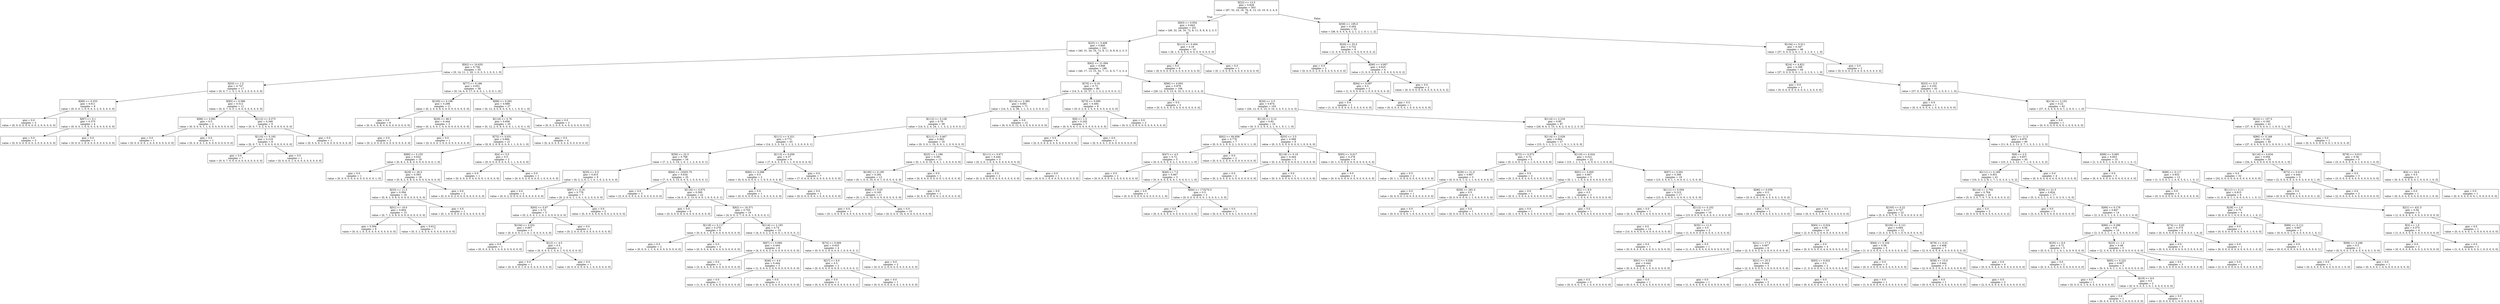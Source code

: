digraph Tree {
node [shape=box] ;
0 [label="X[22] <= 13.5\ngini = 0.828\nsamples = 303\nvalue = [87, 32, 24, 16, 76, 8, 13, 10, 10, 9, 2, 4, 6\n6]"] ;
1 [label="X[83] <= 0.054\ngini = 0.843\nsamples = 251\nvalue = [49, 32, 24, 16, 72, 8, 11, 9, 8, 8, 2, 3, 5\n4]"] ;
0 -> 1 [labeldistance=2.5, labelangle=45, headlabel="True"] ;
2 [label="X[25] <= 0.408\ngini = 0.845\nsamples = 241\nvalue = [40, 31, 24, 16, 72, 8, 11, 9, 8, 8, 2, 3, 5\n4]"] ;
1 -> 2 ;
3 [label="X[62] <= 10.635\ngini = 0.756\nsamples = 55\nvalue = [0, 14, 11, 1, 20, 1, 0, 3, 3, 1, 0, 0, 1, 0]"] ;
2 -> 3 ;
4 [label="X[53] <= 1.5\ngini = 0.747\nsamples = 17\nvalue = [0, 0, 7, 1, 3, 1, 0, 3, 2, 0, 0, 0, 0, 0]"] ;
3 -> 4 ;
5 [label="X[89] <= 0.333\ngini = 0.611\nsamples = 6\nvalue = [0, 0, 0, 1, 0, 0, 0, 3, 2, 0, 0, 0, 0, 0]"] ;
4 -> 5 ;
6 [label="gini = 0.0\nsamples = 2\nvalue = [0, 0, 0, 0, 0, 0, 0, 0, 2, 0, 0, 0, 0, 0]"] ;
5 -> 6 ;
7 [label="X[87] <= 0.1\ngini = 0.375\nsamples = 4\nvalue = [0, 0, 0, 1, 0, 0, 0, 3, 0, 0, 0, 0, 0, 0]"] ;
5 -> 7 ;
8 [label="gini = 0.0\nsamples = 3\nvalue = [0, 0, 0, 0, 0, 0, 0, 3, 0, 0, 0, 0, 0, 0]"] ;
7 -> 8 ;
9 [label="gini = 0.0\nsamples = 1\nvalue = [0, 0, 0, 1, 0, 0, 0, 0, 0, 0, 0, 0, 0, 0]"] ;
7 -> 9 ;
10 [label="X[85] <= 0.586\ngini = 0.512\nsamples = 11\nvalue = [0, 0, 7, 0, 3, 1, 0, 0, 0, 0, 0, 0, 0, 0]"] ;
4 -> 10 ;
11 [label="X[86] <= 0.091\ngini = 0.5\nsamples = 2\nvalue = [0, 0, 0, 0, 1, 1, 0, 0, 0, 0, 0, 0, 0, 0]"] ;
10 -> 11 ;
12 [label="gini = 0.0\nsamples = 1\nvalue = [0, 0, 0, 0, 0, 1, 0, 0, 0, 0, 0, 0, 0, 0]"] ;
11 -> 12 ;
13 [label="gini = 0.0\nsamples = 1\nvalue = [0, 0, 0, 0, 1, 0, 0, 0, 0, 0, 0, 0, 0, 0]"] ;
11 -> 13 ;
14 [label="X[112] <= 0.275\ngini = 0.346\nsamples = 9\nvalue = [0, 0, 7, 0, 2, 0, 0, 0, 0, 0, 0, 0, 0, 0]"] ;
10 -> 14 ;
15 [label="X[110] <= 0.165\ngini = 0.219\nsamples = 8\nvalue = [0, 0, 7, 0, 1, 0, 0, 0, 0, 0, 0, 0, 0, 0]"] ;
14 -> 15 ;
16 [label="gini = 0.0\nsamples = 7\nvalue = [0, 0, 7, 0, 0, 0, 0, 0, 0, 0, 0, 0, 0, 0]"] ;
15 -> 16 ;
17 [label="gini = 0.0\nsamples = 1\nvalue = [0, 0, 0, 0, 1, 0, 0, 0, 0, 0, 0, 0, 0, 0]"] ;
15 -> 17 ;
18 [label="gini = 0.0\nsamples = 1\nvalue = [0, 0, 0, 0, 1, 0, 0, 0, 0, 0, 0, 0, 0, 0]"] ;
14 -> 18 ;
19 [label="X[77] <= 0.186\ngini = 0.651\nsamples = 38\nvalue = [0, 14, 4, 0, 17, 0, 0, 0, 1, 1, 0, 0, 1, 0]"] ;
3 -> 19 ;
20 [label="X[105] <= 0.196\ngini = 0.298\nsamples = 11\nvalue = [0, 2, 0, 0, 9, 0, 0, 0, 0, 0, 0, 0, 0, 0]"] ;
19 -> 20 ;
21 [label="gini = 0.0\nsamples = 8\nvalue = [0, 0, 0, 0, 8, 0, 0, 0, 0, 0, 0, 0, 0, 0]"] ;
20 -> 21 ;
22 [label="X[29] <= 66.5\ngini = 0.444\nsamples = 3\nvalue = [0, 2, 0, 0, 1, 0, 0, 0, 0, 0, 0, 0, 0, 0]"] ;
20 -> 22 ;
23 [label="gini = 0.0\nsamples = 2\nvalue = [0, 2, 0, 0, 0, 0, 0, 0, 0, 0, 0, 0, 0, 0]"] ;
22 -> 23 ;
24 [label="gini = 0.0\nsamples = 1\nvalue = [0, 0, 0, 0, 1, 0, 0, 0, 0, 0, 0, 0, 0, 0]"] ;
22 -> 24 ;
25 [label="X[89] <= 0.292\ngini = 0.689\nsamples = 27\nvalue = [0, 12, 4, 0, 8, 0, 0, 0, 1, 1, 0, 0, 1, 0]"] ;
19 -> 25 ;
26 [label="X[116] <= 0.76\ngini = 0.656\nsamples = 25\nvalue = [0, 12, 2, 0, 8, 0, 0, 0, 1, 1, 0, 0, 1, 0]"] ;
25 -> 26 ;
27 [label="X[75] <= 0.031\ngini = 0.694\nsamples = 21\nvalue = [0, 8, 2, 0, 8, 0, 0, 0, 1, 1, 0, 0, 1, 0]"] ;
26 -> 27 ;
28 [label="X[86] <= 0.155\ngini = 0.632\nsamples = 19\nvalue = [0, 8, 2, 0, 8, 0, 0, 0, 0, 0, 0, 0, 1, 0]"] ;
27 -> 28 ;
29 [label="gini = 0.0\nsamples = 1\nvalue = [0, 0, 0, 0, 0, 0, 0, 0, 0, 0, 0, 0, 1, 0]"] ;
28 -> 29 ;
30 [label="X[29] <= 26.5\ngini = 0.593\nsamples = 18\nvalue = [0, 8, 2, 0, 8, 0, 0, 0, 0, 0, 0, 0, 0, 0]"] ;
28 -> 30 ;
31 [label="X[33] <= 11.5\ngini = 0.594\nsamples = 16\nvalue = [0, 8, 2, 0, 6, 0, 0, 0, 0, 0, 0, 0, 0, 0]"] ;
30 -> 31 ;
32 [label="X[51] <= 16.0\ngini = 0.604\nsamples = 15\nvalue = [0, 7, 2, 0, 6, 0, 0, 0, 0, 0, 0, 0, 0, 0]"] ;
31 -> 32 ;
33 [label="gini = 0.594\nsamples = 8\nvalue = [0, 4, 1, 0, 3, 0, 0, 0, 0, 0, 0, 0, 0, 0]"] ;
32 -> 33 ;
34 [label="gini = 0.612\nsamples = 7\nvalue = [0, 3, 1, 0, 3, 0, 0, 0, 0, 0, 0, 0, 0, 0]"] ;
32 -> 34 ;
35 [label="gini = 0.0\nsamples = 1\nvalue = [0, 1, 0, 0, 0, 0, 0, 0, 0, 0, 0, 0, 0, 0]"] ;
31 -> 35 ;
36 [label="gini = 0.0\nsamples = 2\nvalue = [0, 0, 0, 0, 2, 0, 0, 0, 0, 0, 0, 0, 0, 0]"] ;
30 -> 36 ;
37 [label="X[4] <= 5.5\ngini = 0.5\nsamples = 2\nvalue = [0, 0, 0, 0, 0, 0, 0, 0, 1, 1, 0, 0, 0, 0]"] ;
27 -> 37 ;
38 [label="gini = 0.0\nsamples = 1\nvalue = [0, 0, 0, 0, 0, 0, 0, 0, 0, 1, 0, 0, 0, 0]"] ;
37 -> 38 ;
39 [label="gini = 0.0\nsamples = 1\nvalue = [0, 0, 0, 0, 0, 0, 0, 0, 1, 0, 0, 0, 0, 0]"] ;
37 -> 39 ;
40 [label="gini = 0.0\nsamples = 4\nvalue = [0, 4, 0, 0, 0, 0, 0, 0, 0, 0, 0, 0, 0, 0]"] ;
26 -> 40 ;
41 [label="gini = 0.0\nsamples = 2\nvalue = [0, 0, 2, 0, 0, 0, 0, 0, 0, 0, 0, 0, 0, 0]"] ;
25 -> 41 ;
42 [label="X[62] <= 21.094\ngini = 0.846\nsamples = 186\nvalue = [40, 17, 13, 15, 52, 7, 11, 6, 5, 7, 2, 3, 4\n4]"] ;
2 -> 42 ;
43 [label="X[70] <= 0.16\ngini = 0.73\nsamples = 80\nvalue = [14, 5, 4, 10, 37, 1, 1, 3, 2, 2, 0, 0, 0, 1]"] ;
42 -> 43 ;
44 [label="X[114] <= 2.365\ngini = 0.691\nsamples = 71\nvalue = [14, 5, 2, 4, 36, 1, 1, 3, 2, 2, 0, 0, 0, 1]"] ;
43 -> 44 ;
45 [label="X[112] <= 0.128\ngini = 0.76\nsamples = 59\nvalue = [14, 5, 2, 4, 24, 1, 1, 3, 2, 2, 0, 0, 0, 1]"] ;
44 -> 45 ;
46 [label="X[111] <= 0.321\ngini = 0.772\nsamples = 43\nvalue = [14, 2, 2, 3, 14, 1, 1, 2, 1, 2, 0, 0, 0, 1]"] ;
45 -> 46 ;
47 [label="X[59] <= 22.5\ngini = 0.766\nsamples = 34\nvalue = [7, 2, 2, 3, 14, 1, 0, 1, 1, 2, 0, 0, 0, 1]"] ;
46 -> 47 ;
48 [label="X[35] <= 0.5\ngini = 0.815\nsamples = 9\nvalue = [0, 2, 2, 0, 1, 1, 0, 1, 0, 2, 0, 0, 0, 0]"] ;
47 -> 48 ;
49 [label="gini = 0.0\nsamples = 2\nvalue = [0, 0, 2, 0, 0, 0, 0, 0, 0, 0, 0, 0, 0, 0]"] ;
48 -> 49 ;
50 [label="X[87] <= 0.16\ngini = 0.776\nsamples = 7\nvalue = [0, 2, 0, 0, 1, 1, 0, 1, 0, 2, 0, 0, 0, 0]"] ;
48 -> 50 ;
51 [label="X[93] <= 0.07\ngini = 0.72\nsamples = 5\nvalue = [0, 2, 0, 0, 1, 1, 0, 1, 0, 0, 0, 0, 0, 0]"] ;
50 -> 51 ;
52 [label="X[104] <= 0.031\ngini = 0.667\nsamples = 3\nvalue = [0, 0, 0, 0, 1, 1, 0, 1, 0, 0, 0, 0, 0, 0]"] ;
51 -> 52 ;
53 [label="gini = 0.0\nsamples = 1\nvalue = [0, 0, 0, 0, 0, 1, 0, 0, 0, 0, 0, 0, 0, 0]"] ;
52 -> 53 ;
54 [label="X[12] <= 4.5\ngini = 0.5\nsamples = 2\nvalue = [0, 0, 0, 0, 1, 0, 0, 1, 0, 0, 0, 0, 0, 0]"] ;
52 -> 54 ;
55 [label="gini = 0.0\nsamples = 1\nvalue = [0, 0, 0, 0, 1, 0, 0, 0, 0, 0, 0, 0, 0, 0]"] ;
54 -> 55 ;
56 [label="gini = 0.0\nsamples = 1\nvalue = [0, 0, 0, 0, 0, 0, 0, 1, 0, 0, 0, 0, 0, 0]"] ;
54 -> 56 ;
57 [label="gini = 0.0\nsamples = 2\nvalue = [0, 2, 0, 0, 0, 0, 0, 0, 0, 0, 0, 0, 0, 0]"] ;
51 -> 57 ;
58 [label="gini = 0.0\nsamples = 2\nvalue = [0, 0, 0, 0, 0, 0, 0, 0, 0, 2, 0, 0, 0, 0]"] ;
50 -> 58 ;
59 [label="X[64] <= 10203.75\ngini = 0.634\nsamples = 25\nvalue = [7, 0, 0, 3, 13, 0, 0, 0, 1, 0, 0, 0, 0, 1]"] ;
47 -> 59 ;
60 [label="gini = 0.0\nsamples = 3\nvalue = [3, 0, 0, 0, 0, 0, 0, 0, 0, 0, 0, 0, 0, 0]"] ;
59 -> 60 ;
61 [label="X[116] <= 0.675\ngini = 0.595\nsamples = 22\nvalue = [4, 0, 0, 3, 13, 0, 0, 0, 1, 0, 0, 0, 0, 1]"] ;
59 -> 61 ;
62 [label="gini = 0.0\nsamples = 6\nvalue = [0, 0, 0, 0, 6, 0, 0, 0, 0, 0, 0, 0, 0, 0]"] ;
61 -> 62 ;
63 [label="X[62] <= 16.371\ngini = 0.703\nsamples = 16\nvalue = [4, 0, 0, 3, 7, 0, 0, 0, 1, 0, 0, 0, 0, 1]"] ;
61 -> 63 ;
64 [label="X[118] <= 0.117\ngini = 0.278\nsamples = 6\nvalue = [0, 0, 0, 1, 5, 0, 0, 0, 0, 0, 0, 0, 0, 0]"] ;
63 -> 64 ;
65 [label="gini = 0.5\nsamples = 2\nvalue = [0, 0, 0, 1, 1, 0, 0, 0, 0, 0, 0, 0, 0, 0]"] ;
64 -> 65 ;
66 [label="gini = 0.0\nsamples = 4\nvalue = [0, 0, 0, 0, 4, 0, 0, 0, 0, 0, 0, 0, 0, 0]"] ;
64 -> 66 ;
67 [label="X[114] <= 2.193\ngini = 0.74\nsamples = 10\nvalue = [4, 0, 0, 2, 2, 0, 0, 0, 1, 0, 0, 0, 0, 1]"] ;
63 -> 67 ;
68 [label="X[87] <= 0.069\ngini = 0.444\nsamples = 6\nvalue = [4, 0, 0, 0, 2, 0, 0, 0, 0, 0, 0, 0, 0, 0]"] ;
67 -> 68 ;
69 [label="gini = 0.0\nsamples = 3\nvalue = [3, 0, 0, 0, 0, 0, 0, 0, 0, 0, 0, 0, 0, 0]"] ;
68 -> 69 ;
70 [label="X[46] <= 4.0\ngini = 0.444\nsamples = 3\nvalue = [1, 0, 0, 0, 2, 0, 0, 0, 0, 0, 0, 0, 0, 0]"] ;
68 -> 70 ;
71 [label="gini = 0.0\nsamples = 1\nvalue = [1, 0, 0, 0, 0, 0, 0, 0, 0, 0, 0, 0, 0, 0]"] ;
70 -> 71 ;
72 [label="gini = 0.0\nsamples = 2\nvalue = [0, 0, 0, 0, 2, 0, 0, 0, 0, 0, 0, 0, 0, 0]"] ;
70 -> 72 ;
73 [label="X[74] <= 0.009\ngini = 0.625\nsamples = 4\nvalue = [0, 0, 0, 2, 0, 0, 0, 0, 1, 0, 0, 0, 0, 1]"] ;
67 -> 73 ;
74 [label="X[27] <= 6.0\ngini = 0.5\nsamples = 2\nvalue = [0, 0, 0, 0, 0, 0, 0, 0, 1, 0, 0, 0, 0, 1]"] ;
73 -> 74 ;
75 [label="gini = 0.0\nsamples = 1\nvalue = [0, 0, 0, 0, 0, 0, 0, 0, 0, 0, 0, 0, 0, 1]"] ;
74 -> 75 ;
76 [label="gini = 0.0\nsamples = 1\nvalue = [0, 0, 0, 0, 0, 0, 0, 0, 1, 0, 0, 0, 0, 0]"] ;
74 -> 76 ;
77 [label="gini = 0.0\nsamples = 2\nvalue = [0, 0, 0, 2, 0, 0, 0, 0, 0, 0, 0, 0, 0, 0]"] ;
73 -> 77 ;
78 [label="X[113] <= 0.056\ngini = 0.37\nsamples = 9\nvalue = [7, 0, 0, 0, 0, 0, 1, 1, 0, 0, 0, 0, 0, 0]"] ;
46 -> 78 ;
79 [label="X[80] <= 0.398\ngini = 0.5\nsamples = 2\nvalue = [0, 0, 0, 0, 0, 0, 1, 1, 0, 0, 0, 0, 0, 0]"] ;
78 -> 79 ;
80 [label="gini = 0.0\nsamples = 1\nvalue = [0, 0, 0, 0, 0, 0, 0, 1, 0, 0, 0, 0, 0, 0]"] ;
79 -> 80 ;
81 [label="gini = 0.0\nsamples = 1\nvalue = [0, 0, 0, 0, 0, 0, 1, 0, 0, 0, 0, 0, 0, 0]"] ;
79 -> 81 ;
82 [label="gini = 0.0\nsamples = 7\nvalue = [7, 0, 0, 0, 0, 0, 0, 0, 0, 0, 0, 0, 0, 0]"] ;
78 -> 82 ;
83 [label="X[111] <= 0.467\ngini = 0.562\nsamples = 16\nvalue = [0, 3, 0, 1, 10, 0, 0, 1, 1, 0, 0, 0, 0, 0]"] ;
45 -> 83 ;
84 [label="X[25] <= 1.196\ngini = 0.391\nsamples = 13\nvalue = [0, 1, 0, 0, 10, 0, 0, 1, 1, 0, 0, 0, 0, 0]"] ;
83 -> 84 ;
85 [label="X[100] <= 0.195\ngini = 0.292\nsamples = 12\nvalue = [0, 1, 0, 0, 10, 0, 0, 1, 0, 0, 0, 0, 0, 0]"] ;
84 -> 85 ;
86 [label="X[90] <= 0.03\ngini = 0.165\nsamples = 11\nvalue = [0, 1, 0, 0, 10, 0, 0, 0, 0, 0, 0, 0, 0, 0]"] ;
85 -> 86 ;
87 [label="gini = 0.0\nsamples = 1\nvalue = [0, 1, 0, 0, 0, 0, 0, 0, 0, 0, 0, 0, 0, 0]"] ;
86 -> 87 ;
88 [label="gini = 0.0\nsamples = 10\nvalue = [0, 0, 0, 0, 10, 0, 0, 0, 0, 0, 0, 0, 0, 0]"] ;
86 -> 88 ;
89 [label="gini = 0.0\nsamples = 1\nvalue = [0, 0, 0, 0, 0, 0, 0, 1, 0, 0, 0, 0, 0, 0]"] ;
85 -> 89 ;
90 [label="gini = 0.0\nsamples = 1\nvalue = [0, 0, 0, 0, 0, 0, 0, 0, 1, 0, 0, 0, 0, 0]"] ;
84 -> 90 ;
91 [label="X[111] <= 0.671\ngini = 0.444\nsamples = 3\nvalue = [0, 2, 0, 1, 0, 0, 0, 0, 0, 0, 0, 0, 0, 0]"] ;
83 -> 91 ;
92 [label="gini = 0.0\nsamples = 2\nvalue = [0, 2, 0, 0, 0, 0, 0, 0, 0, 0, 0, 0, 0, 0]"] ;
91 -> 92 ;
93 [label="gini = 0.0\nsamples = 1\nvalue = [0, 0, 0, 1, 0, 0, 0, 0, 0, 0, 0, 0, 0, 0]"] ;
91 -> 93 ;
94 [label="gini = 0.0\nsamples = 12\nvalue = [0, 0, 0, 0, 12, 0, 0, 0, 0, 0, 0, 0, 0, 0]"] ;
44 -> 94 ;
95 [label="X[73] <= 0.095\ngini = 0.494\nsamples = 9\nvalue = [0, 0, 2, 6, 1, 0, 0, 0, 0, 0, 0, 0, 0, 0]"] ;
43 -> 95 ;
96 [label="X[9] <= 1.5\ngini = 0.245\nsamples = 7\nvalue = [0, 0, 0, 6, 1, 0, 0, 0, 0, 0, 0, 0, 0, 0]"] ;
95 -> 96 ;
97 [label="gini = 0.0\nsamples = 6\nvalue = [0, 0, 0, 6, 0, 0, 0, 0, 0, 0, 0, 0, 0, 0]"] ;
96 -> 97 ;
98 [label="gini = 0.0\nsamples = 1\nvalue = [0, 0, 0, 0, 1, 0, 0, 0, 0, 0, 0, 0, 0, 0]"] ;
96 -> 98 ;
99 [label="gini = 0.0\nsamples = 2\nvalue = [0, 0, 2, 0, 0, 0, 0, 0, 0, 0, 0, 0, 0, 0]"] ;
95 -> 99 ;
100 [label="X[96] <= 0.003\ngini = 0.878\nsamples = 106\nvalue = [26, 12, 9, 5, 15, 6, 10, 3, 3, 5, 2, 3, 4, 3]"] ;
42 -> 100 ;
101 [label="gini = 0.0\nsamples = 3\nvalue = [0, 0, 0, 0, 0, 3, 0, 0, 0, 0, 0, 0, 0, 0]"] ;
100 -> 101 ;
102 [label="X[34] <= 2.5\ngini = 0.874\nsamples = 103\nvalue = [26, 12, 9, 5, 15, 3, 10, 3, 3, 5, 2, 3, 4, 3]"] ;
100 -> 102 ;
103 [label="X[118] <= 0.12\ngini = 0.82\nsamples = 16\nvalue = [0, 3, 5, 2, 0, 0, 2, 1, 0, 1, 0, 1, 1, 0]"] ;
102 -> 103 ;
104 [label="X[62] <= 60.858\ngini = 0.776\nsamples = 7\nvalue = [0, 0, 0, 2, 0, 0, 2, 1, 0, 0, 0, 1, 1, 0]"] ;
103 -> 104 ;
105 [label="X[47] <= 4.5\ngini = 0.72\nsamples = 5\nvalue = [0, 0, 0, 0, 0, 0, 2, 1, 0, 0, 0, 1, 1, 0]"] ;
104 -> 105 ;
106 [label="gini = 0.0\nsamples = 2\nvalue = [0, 0, 0, 0, 0, 0, 2, 0, 0, 0, 0, 0, 0, 0]"] ;
105 -> 106 ;
107 [label="X[40] <= 7.0\ngini = 0.667\nsamples = 3\nvalue = [0, 0, 0, 0, 0, 0, 0, 1, 0, 0, 0, 1, 1, 0]"] ;
105 -> 107 ;
108 [label="gini = 0.0\nsamples = 1\nvalue = [0, 0, 0, 0, 0, 0, 0, 0, 0, 0, 0, 0, 1, 0]"] ;
107 -> 108 ;
109 [label="X[64] <= 173270.5\ngini = 0.5\nsamples = 2\nvalue = [0, 0, 0, 0, 0, 0, 0, 1, 0, 0, 0, 1, 0, 0]"] ;
107 -> 109 ;
110 [label="gini = 0.0\nsamples = 1\nvalue = [0, 0, 0, 0, 0, 0, 0, 0, 0, 0, 0, 1, 0, 0]"] ;
109 -> 110 ;
111 [label="gini = 0.0\nsamples = 1\nvalue = [0, 0, 0, 0, 0, 0, 0, 1, 0, 0, 0, 0, 0, 0]"] ;
109 -> 111 ;
112 [label="gini = 0.0\nsamples = 2\nvalue = [0, 0, 0, 2, 0, 0, 0, 0, 0, 0, 0, 0, 0, 0]"] ;
104 -> 112 ;
113 [label="X[53] <= 3.5\ngini = 0.568\nsamples = 9\nvalue = [0, 3, 5, 0, 0, 0, 0, 0, 0, 1, 0, 0, 0, 0]"] ;
103 -> 113 ;
114 [label="X[118] <= 0.19\ngini = 0.444\nsamples = 3\nvalue = [0, 2, 0, 0, 0, 0, 0, 0, 0, 1, 0, 0, 0, 0]"] ;
113 -> 114 ;
115 [label="gini = 0.0\nsamples = 2\nvalue = [0, 2, 0, 0, 0, 0, 0, 0, 0, 0, 0, 0, 0, 0]"] ;
114 -> 115 ;
116 [label="gini = 0.0\nsamples = 1\nvalue = [0, 0, 0, 0, 0, 0, 0, 0, 0, 1, 0, 0, 0, 0]"] ;
114 -> 116 ;
117 [label="X[95] <= 0.017\ngini = 0.278\nsamples = 6\nvalue = [0, 1, 5, 0, 0, 0, 0, 0, 0, 0, 0, 0, 0, 0]"] ;
113 -> 117 ;
118 [label="gini = 0.0\nsamples = 4\nvalue = [0, 0, 4, 0, 0, 0, 0, 0, 0, 0, 0, 0, 0, 0]"] ;
117 -> 118 ;
119 [label="gini = 0.5\nsamples = 2\nvalue = [0, 1, 1, 0, 0, 0, 0, 0, 0, 0, 0, 0, 0, 0]"] ;
117 -> 119 ;
120 [label="X[114] <= 2.216\ngini = 0.85\nsamples = 87\nvalue = [26, 9, 4, 3, 15, 3, 8, 2, 3, 4, 2, 2, 3, 3]"] ;
102 -> 120 ;
121 [label="X[114] <= 2.028\ngini = 0.664\nsamples = 27\nvalue = [15, 3, 1, 1, 2, 1, 1, 1, 0, 1, 1, 0, 0, 0]"] ;
120 -> 121 ;
122 [label="X[72] <= 0.072\ngini = 0.72\nsamples = 5\nvalue = [0, 2, 0, 0, 1, 0, 1, 1, 0, 0, 0, 0, 0, 0]"] ;
121 -> 122 ;
123 [label="X[29] <= 21.0\ngini = 0.667\nsamples = 3\nvalue = [0, 0, 0, 0, 1, 0, 1, 1, 0, 0, 0, 0, 0, 0]"] ;
122 -> 123 ;
124 [label="gini = 0.0\nsamples = 1\nvalue = [0, 0, 0, 0, 1, 0, 0, 0, 0, 0, 0, 0, 0, 0]"] ;
123 -> 124 ;
125 [label="X[58] <= 281.0\ngini = 0.5\nsamples = 2\nvalue = [0, 0, 0, 0, 0, 0, 1, 1, 0, 0, 0, 0, 0, 0]"] ;
123 -> 125 ;
126 [label="gini = 0.0\nsamples = 1\nvalue = [0, 0, 0, 0, 0, 0, 1, 0, 0, 0, 0, 0, 0, 0]"] ;
125 -> 126 ;
127 [label="gini = 0.0\nsamples = 1\nvalue = [0, 0, 0, 0, 0, 0, 0, 1, 0, 0, 0, 0, 0, 0]"] ;
125 -> 127 ;
128 [label="gini = 0.0\nsamples = 2\nvalue = [0, 2, 0, 0, 0, 0, 0, 0, 0, 0, 0, 0, 0, 0]"] ;
122 -> 128 ;
129 [label="X[110] <= 0.024\ngini = 0.521\nsamples = 22\nvalue = [15, 1, 1, 1, 1, 1, 0, 0, 0, 1, 1, 0, 0, 0]"] ;
121 -> 129 ;
130 [label="X[91] <= 0.005\ngini = 0.667\nsamples = 3\nvalue = [0, 1, 1, 1, 0, 0, 0, 0, 0, 0, 0, 0, 0, 0]"] ;
129 -> 130 ;
131 [label="gini = 0.0\nsamples = 1\nvalue = [0, 0, 1, 0, 0, 0, 0, 0, 0, 0, 0, 0, 0, 0]"] ;
130 -> 131 ;
132 [label="X[1] <= 8.0\ngini = 0.5\nsamples = 2\nvalue = [0, 1, 0, 1, 0, 0, 0, 0, 0, 0, 0, 0, 0, 0]"] ;
130 -> 132 ;
133 [label="gini = 0.0\nsamples = 1\nvalue = [0, 1, 0, 0, 0, 0, 0, 0, 0, 0, 0, 0, 0, 0]"] ;
132 -> 133 ;
134 [label="gini = 0.0\nsamples = 1\nvalue = [0, 0, 0, 1, 0, 0, 0, 0, 0, 0, 0, 0, 0, 0]"] ;
132 -> 134 ;
135 [label="X[97] <= 0.001\ngini = 0.366\nsamples = 19\nvalue = [15, 0, 0, 0, 1, 1, 0, 0, 0, 1, 1, 0, 0, 0]"] ;
129 -> 135 ;
136 [label="X[111] <= 0.059\ngini = 0.215\nsamples = 17\nvalue = [15, 0, 0, 0, 0, 1, 0, 0, 0, 1, 0, 0, 0, 0]"] ;
135 -> 136 ;
137 [label="gini = 0.0\nsamples = 1\nvalue = [0, 0, 0, 0, 0, 1, 0, 0, 0, 0, 0, 0, 0, 0]"] ;
136 -> 137 ;
138 [label="X[112] <= 0.102\ngini = 0.117\nsamples = 16\nvalue = [15, 0, 0, 0, 0, 0, 0, 0, 0, 1, 0, 0, 0, 0]"] ;
136 -> 138 ;
139 [label="gini = 0.0\nsamples = 14\nvalue = [14, 0, 0, 0, 0, 0, 0, 0, 0, 0, 0, 0, 0, 0]"] ;
138 -> 139 ;
140 [label="X[35] <= 11.0\ngini = 0.5\nsamples = 2\nvalue = [1, 0, 0, 0, 0, 0, 0, 0, 0, 1, 0, 0, 0, 0]"] ;
138 -> 140 ;
141 [label="gini = 0.0\nsamples = 1\nvalue = [0, 0, 0, 0, 0, 0, 0, 0, 0, 1, 0, 0, 0, 0]"] ;
140 -> 141 ;
142 [label="gini = 0.0\nsamples = 1\nvalue = [1, 0, 0, 0, 0, 0, 0, 0, 0, 0, 0, 0, 0, 0]"] ;
140 -> 142 ;
143 [label="X[96] <= 0.058\ngini = 0.5\nsamples = 2\nvalue = [0, 0, 0, 0, 1, 0, 0, 0, 0, 0, 1, 0, 0, 0]"] ;
135 -> 143 ;
144 [label="gini = 0.0\nsamples = 1\nvalue = [0, 0, 0, 0, 0, 0, 0, 0, 0, 0, 1, 0, 0, 0]"] ;
143 -> 144 ;
145 [label="gini = 0.0\nsamples = 1\nvalue = [0, 0, 0, 0, 1, 0, 0, 0, 0, 0, 0, 0, 0, 0]"] ;
143 -> 145 ;
146 [label="X[47] <= 11.5\ngini = 0.879\nsamples = 60\nvalue = [11, 6, 3, 2, 13, 2, 7, 1, 3, 3, 1, 2, 3, 3]"] ;
120 -> 146 ;
147 [label="X[9] <= 2.5\ngini = 0.837\nsamples = 45\nvalue = [10, 3, 3, 2, 12, 1, 7, 1, 0, 3, 0, 1, 0, 2]"] ;
146 -> 147 ;
148 [label="X[111] <= 0.188\ngini = 0.851\nsamples = 41\nvalue = [10, 3, 3, 2, 8, 1, 7, 1, 0, 3, 0, 1, 0, 2]"] ;
147 -> 148 ;
149 [label="X[114] <= 2.702\ngini = 0.764\nsamples = 24\nvalue = [5, 0, 3, 0, 7, 0, 7, 0, 0, 0, 0, 0, 0, 2]"] ;
148 -> 149 ;
150 [label="X[105] <= 0.22\ngini = 0.727\nsamples = 22\nvalue = [5, 0, 3, 0, 7, 0, 7, 0, 0, 0, 0, 0, 0, 0]"] ;
149 -> 150 ;
151 [label="X[93] <= 0.024\ngini = 0.56\nsamples = 10\nvalue = [2, 0, 0, 0, 2, 0, 6, 0, 0, 0, 0, 0, 0, 0]"] ;
150 -> 151 ;
152 [label="X[21] <= 17.5\ngini = 0.667\nsamples = 6\nvalue = [2, 0, 0, 0, 2, 0, 2, 0, 0, 0, 0, 0, 0, 0]"] ;
151 -> 152 ;
153 [label="X[91] <= 0.026\ngini = 0.444\nsamples = 3\nvalue = [0, 0, 0, 0, 2, 0, 1, 0, 0, 0, 0, 0, 0, 0]"] ;
152 -> 153 ;
154 [label="gini = 0.5\nsamples = 2\nvalue = [0, 0, 0, 0, 1, 0, 1, 0, 0, 0, 0, 0, 0, 0]"] ;
153 -> 154 ;
155 [label="gini = 0.0\nsamples = 1\nvalue = [0, 0, 0, 0, 1, 0, 0, 0, 0, 0, 0, 0, 0, 0]"] ;
153 -> 155 ;
156 [label="X[21] <= 25.5\ngini = 0.444\nsamples = 3\nvalue = [2, 0, 0, 0, 0, 0, 1, 0, 0, 0, 0, 0, 0, 0]"] ;
152 -> 156 ;
157 [label="gini = 0.0\nsamples = 1\nvalue = [1, 0, 0, 0, 0, 0, 0, 0, 0, 0, 0, 0, 0, 0]"] ;
156 -> 157 ;
158 [label="gini = 0.5\nsamples = 2\nvalue = [1, 0, 0, 0, 0, 0, 1, 0, 0, 0, 0, 0, 0, 0]"] ;
156 -> 158 ;
159 [label="gini = 0.0\nsamples = 4\nvalue = [0, 0, 0, 0, 0, 0, 4, 0, 0, 0, 0, 0, 0, 0]"] ;
151 -> 159 ;
160 [label="X[100] <= 0.121\ngini = 0.694\nsamples = 12\nvalue = [3, 0, 3, 0, 5, 0, 1, 0, 0, 0, 0, 0, 0, 0]"] ;
150 -> 160 ;
161 [label="X[94] <= 0.104\ngini = 0.56\nsamples = 5\nvalue = [1, 0, 3, 0, 0, 0, 1, 0, 0, 0, 0, 0, 0, 0]"] ;
160 -> 161 ;
162 [label="X[93] <= 0.022\ngini = 0.5\nsamples = 2\nvalue = [1, 0, 0, 0, 0, 0, 1, 0, 0, 0, 0, 0, 0, 0]"] ;
161 -> 162 ;
163 [label="gini = 0.0\nsamples = 1\nvalue = [0, 0, 0, 0, 0, 0, 1, 0, 0, 0, 0, 0, 0, 0]"] ;
162 -> 163 ;
164 [label="gini = 0.0\nsamples = 1\nvalue = [1, 0, 0, 0, 0, 0, 0, 0, 0, 0, 0, 0, 0, 0]"] ;
162 -> 164 ;
165 [label="gini = 0.0\nsamples = 3\nvalue = [0, 0, 3, 0, 0, 0, 0, 0, 0, 0, 0, 0, 0, 0]"] ;
161 -> 165 ;
166 [label="X[78] <= 0.01\ngini = 0.408\nsamples = 7\nvalue = [2, 0, 0, 0, 5, 0, 0, 0, 0, 0, 0, 0, 0, 0]"] ;
160 -> 166 ;
167 [label="X[58] <= 15.0\ngini = 0.444\nsamples = 3\nvalue = [2, 0, 0, 0, 1, 0, 0, 0, 0, 0, 0, 0, 0, 0]"] ;
166 -> 167 ;
168 [label="gini = 0.0\nsamples = 1\nvalue = [0, 0, 0, 0, 1, 0, 0, 0, 0, 0, 0, 0, 0, 0]"] ;
167 -> 168 ;
169 [label="gini = 0.0\nsamples = 2\nvalue = [2, 0, 0, 0, 0, 0, 0, 0, 0, 0, 0, 0, 0, 0]"] ;
167 -> 169 ;
170 [label="gini = 0.0\nsamples = 4\nvalue = [0, 0, 0, 0, 4, 0, 0, 0, 0, 0, 0, 0, 0, 0]"] ;
166 -> 170 ;
171 [label="gini = 0.0\nsamples = 2\nvalue = [0, 0, 0, 0, 0, 0, 0, 0, 0, 0, 0, 0, 0, 2]"] ;
149 -> 171 ;
172 [label="X[58] <= 21.5\ngini = 0.824\nsamples = 17\nvalue = [5, 3, 0, 2, 1, 1, 0, 1, 0, 3, 0, 1, 0, 0]"] ;
148 -> 172 ;
173 [label="gini = 0.0\nsamples = 3\nvalue = [3, 0, 0, 0, 0, 0, 0, 0, 0, 0, 0, 0, 0, 0]"] ;
172 -> 173 ;
174 [label="X[69] <= 0.176\ngini = 0.847\nsamples = 14\nvalue = [2, 3, 0, 2, 1, 1, 0, 1, 0, 3, 0, 1, 0, 0]"] ;
172 -> 174 ;
175 [label="X[86] <= 0.286\ngini = 0.8\nsamples = 10\nvalue = [2, 3, 0, 2, 1, 1, 0, 1, 0, 0, 0, 0, 0, 0]"] ;
174 -> 175 ;
176 [label="X[35] <= 8.0\ngini = 0.72\nsamples = 5\nvalue = [0, 0, 0, 2, 1, 1, 0, 1, 0, 0, 0, 0, 0, 0]"] ;
175 -> 176 ;
177 [label="gini = 0.0\nsamples = 2\nvalue = [0, 0, 0, 2, 0, 0, 0, 0, 0, 0, 0, 0, 0, 0]"] ;
176 -> 177 ;
178 [label="X[65] <= 0.222\ngini = 0.667\nsamples = 3\nvalue = [0, 0, 0, 0, 1, 1, 0, 1, 0, 0, 0, 0, 0, 0]"] ;
176 -> 178 ;
179 [label="gini = 0.0\nsamples = 1\nvalue = [0, 0, 0, 0, 1, 0, 0, 0, 0, 0, 0, 0, 0, 0]"] ;
178 -> 179 ;
180 [label="X[19] <= 6.0\ngini = 0.5\nsamples = 2\nvalue = [0, 0, 0, 0, 0, 1, 0, 1, 0, 0, 0, 0, 0, 0]"] ;
178 -> 180 ;
181 [label="gini = 0.0\nsamples = 1\nvalue = [0, 0, 0, 0, 0, 0, 0, 1, 0, 0, 0, 0, 0, 0]"] ;
180 -> 181 ;
182 [label="gini = 0.0\nsamples = 1\nvalue = [0, 0, 0, 0, 0, 1, 0, 0, 0, 0, 0, 0, 0, 0]"] ;
180 -> 182 ;
183 [label="X[25] <= 1.2\ngini = 0.48\nsamples = 5\nvalue = [2, 3, 0, 0, 0, 0, 0, 0, 0, 0, 0, 0, 0, 0]"] ;
175 -> 183 ;
184 [label="gini = 0.0\nsamples = 3\nvalue = [0, 3, 0, 0, 0, 0, 0, 0, 0, 0, 0, 0, 0, 0]"] ;
183 -> 184 ;
185 [label="gini = 0.0\nsamples = 2\nvalue = [2, 0, 0, 0, 0, 0, 0, 0, 0, 0, 0, 0, 0, 0]"] ;
183 -> 185 ;
186 [label="X[74] <= 0.03\ngini = 0.375\nsamples = 4\nvalue = [0, 0, 0, 0, 0, 0, 0, 0, 0, 3, 0, 1, 0, 0]"] ;
174 -> 186 ;
187 [label="gini = 0.0\nsamples = 3\nvalue = [0, 0, 0, 0, 0, 0, 0, 0, 0, 3, 0, 0, 0, 0]"] ;
186 -> 187 ;
188 [label="gini = 0.0\nsamples = 1\nvalue = [0, 0, 0, 0, 0, 0, 0, 0, 0, 0, 0, 1, 0, 0]"] ;
186 -> 188 ;
189 [label="gini = 0.0\nsamples = 4\nvalue = [0, 0, 0, 0, 4, 0, 0, 0, 0, 0, 0, 0, 0, 0]"] ;
147 -> 189 ;
190 [label="X[98] <= 0.065\ngini = 0.853\nsamples = 15\nvalue = [1, 3, 0, 0, 1, 1, 0, 0, 3, 0, 1, 1, 3, 1]"] ;
146 -> 190 ;
191 [label="gini = 0.0\nsamples = 3\nvalue = [0, 0, 0, 0, 0, 0, 0, 0, 0, 0, 0, 0, 3, 0]"] ;
190 -> 191 ;
192 [label="X[98] <= 0.117\ngini = 0.833\nsamples = 12\nvalue = [1, 3, 0, 0, 1, 1, 0, 0, 3, 0, 1, 1, 0, 1]"] ;
190 -> 192 ;
193 [label="gini = 0.0\nsamples = 3\nvalue = [0, 3, 0, 0, 0, 0, 0, 0, 0, 0, 0, 0, 0, 0]"] ;
192 -> 193 ;
194 [label="X[111] <= 0.13\ngini = 0.815\nsamples = 9\nvalue = [1, 0, 0, 0, 1, 1, 0, 0, 3, 0, 1, 1, 0, 1]"] ;
192 -> 194 ;
195 [label="X[28] <= 1.0\ngini = 0.75\nsamples = 4\nvalue = [0, 0, 0, 0, 1, 0, 0, 0, 0, 0, 1, 1, 0, 1]"] ;
194 -> 195 ;
196 [label="gini = 0.0\nsamples = 1\nvalue = [0, 0, 0, 0, 0, 0, 0, 0, 0, 0, 1, 0, 0, 0]"] ;
195 -> 196 ;
197 [label="X[89] <= 0.112\ngini = 0.667\nsamples = 3\nvalue = [0, 0, 0, 0, 1, 0, 0, 0, 0, 0, 0, 1, 0, 1]"] ;
195 -> 197 ;
198 [label="gini = 0.0\nsamples = 1\nvalue = [0, 0, 0, 0, 0, 0, 0, 0, 0, 0, 0, 0, 0, 1]"] ;
197 -> 198 ;
199 [label="X[98] <= 0.248\ngini = 0.5\nsamples = 2\nvalue = [0, 0, 0, 0, 1, 0, 0, 0, 0, 0, 0, 1, 0, 0]"] ;
197 -> 199 ;
200 [label="gini = 0.0\nsamples = 1\nvalue = [0, 0, 0, 0, 0, 0, 0, 0, 0, 0, 0, 1, 0, 0]"] ;
199 -> 200 ;
201 [label="gini = 0.0\nsamples = 1\nvalue = [0, 0, 0, 0, 1, 0, 0, 0, 0, 0, 0, 0, 0, 0]"] ;
199 -> 201 ;
202 [label="X[21] <= 431.5\ngini = 0.56\nsamples = 5\nvalue = [1, 0, 0, 0, 0, 1, 0, 0, 3, 0, 0, 0, 0, 0]"] ;
194 -> 202 ;
203 [label="X[3] <= 1.0\ngini = 0.375\nsamples = 4\nvalue = [1, 0, 0, 0, 0, 0, 0, 0, 3, 0, 0, 0, 0, 0]"] ;
202 -> 203 ;
204 [label="gini = 0.0\nsamples = 2\nvalue = [0, 0, 0, 0, 0, 0, 0, 0, 2, 0, 0, 0, 0, 0]"] ;
203 -> 204 ;
205 [label="gini = 0.5\nsamples = 2\nvalue = [1, 0, 0, 0, 0, 0, 0, 0, 1, 0, 0, 0, 0, 0]"] ;
203 -> 205 ;
206 [label="gini = 0.0\nsamples = 1\nvalue = [0, 0, 0, 0, 0, 1, 0, 0, 0, 0, 0, 0, 0, 0]"] ;
202 -> 206 ;
207 [label="X[111] <= 0.404\ngini = 0.18\nsamples = 10\nvalue = [9, 1, 0, 0, 0, 0, 0, 0, 0, 0, 0, 0, 0, 0]"] ;
1 -> 207 ;
208 [label="gini = 0.0\nsamples = 9\nvalue = [9, 0, 0, 0, 0, 0, 0, 0, 0, 0, 0, 0, 0, 0]"] ;
207 -> 208 ;
209 [label="gini = 0.0\nsamples = 1\nvalue = [0, 1, 0, 0, 0, 0, 0, 0, 0, 0, 0, 0, 0, 0]"] ;
207 -> 209 ;
210 [label="X[59] <= 195.0\ngini = 0.454\nsamples = 52\nvalue = [38, 0, 0, 0, 4, 0, 2, 1, 2, 1, 0, 1, 1, 2]"] ;
0 -> 210 [labeldistance=2.5, labelangle=-45, headlabel="False"] ;
211 [label="X[20] <= 53.5\ngini = 0.722\nsamples = 6\nvalue = [1, 0, 0, 0, 2, 0, 1, 0, 0, 0, 0, 0, 0, 2]"] ;
210 -> 211 ;
212 [label="gini = 0.0\nsamples = 2\nvalue = [0, 0, 0, 0, 2, 0, 0, 0, 0, 0, 0, 0, 0, 0]"] ;
211 -> 212 ;
213 [label="X[90] <= 0.007\ngini = 0.625\nsamples = 4\nvalue = [1, 0, 0, 0, 0, 0, 1, 0, 0, 0, 0, 0, 0, 2]"] ;
211 -> 213 ;
214 [label="X[94] <= 0.097\ngini = 0.5\nsamples = 2\nvalue = [1, 0, 0, 0, 0, 0, 1, 0, 0, 0, 0, 0, 0, 0]"] ;
213 -> 214 ;
215 [label="gini = 0.0\nsamples = 1\nvalue = [1, 0, 0, 0, 0, 0, 0, 0, 0, 0, 0, 0, 0, 0]"] ;
214 -> 215 ;
216 [label="gini = 0.0\nsamples = 1\nvalue = [0, 0, 0, 0, 0, 0, 1, 0, 0, 0, 0, 0, 0, 0]"] ;
214 -> 216 ;
217 [label="gini = 0.0\nsamples = 2\nvalue = [0, 0, 0, 0, 0, 0, 0, 0, 0, 0, 0, 0, 0, 2]"] ;
213 -> 217 ;
218 [label="X[104] <= 0.011\ngini = 0.347\nsamples = 46\nvalue = [37, 0, 0, 0, 2, 0, 1, 1, 2, 1, 0, 1, 1, 0]"] ;
210 -> 218 ;
219 [label="X[24] <= 4.822\ngini = 0.288\nsamples = 44\nvalue = [37, 0, 0, 0, 0, 0, 1, 1, 2, 1, 0, 1, 1, 0]"] ;
218 -> 219 ;
220 [label="gini = 0.0\nsamples = 1\nvalue = [0, 0, 0, 0, 0, 0, 0, 0, 0, 1, 0, 0, 0, 0]"] ;
219 -> 220 ;
221 [label="X[53] <= 5.5\ngini = 0.255\nsamples = 43\nvalue = [37, 0, 0, 0, 0, 0, 1, 1, 2, 0, 0, 1, 1, 0]"] ;
219 -> 221 ;
222 [label="gini = 0.0\nsamples = 1\nvalue = [0, 0, 0, 0, 0, 0, 1, 0, 0, 0, 0, 0, 0, 0]"] ;
221 -> 222 ;
223 [label="X[114] <= 2.152\ngini = 0.22\nsamples = 42\nvalue = [37, 0, 0, 0, 0, 0, 0, 1, 2, 0, 0, 1, 1, 0]"] ;
221 -> 223 ;
224 [label="gini = 0.0\nsamples = 1\nvalue = [0, 0, 0, 0, 0, 0, 0, 0, 1, 0, 0, 0, 0, 0]"] ;
223 -> 224 ;
225 [label="X[12] <= 107.0\ngini = 0.183\nsamples = 41\nvalue = [37, 0, 0, 0, 0, 0, 0, 1, 1, 0, 0, 1, 1, 0]"] ;
223 -> 225 ;
226 [label="X[86] <= 0.168\ngini = 0.142\nsamples = 40\nvalue = [37, 0, 0, 0, 0, 0, 0, 1, 0, 0, 0, 1, 1, 0]"] ;
225 -> 226 ;
227 [label="X[116] <= 0.634\ngini = 0.056\nsamples = 35\nvalue = [34, 0, 0, 0, 0, 0, 0, 0, 0, 0, 0, 0, 1, 0]"] ;
226 -> 227 ;
228 [label="gini = 0.0\nsamples = 32\nvalue = [32, 0, 0, 0, 0, 0, 0, 0, 0, 0, 0, 0, 0, 0]"] ;
227 -> 228 ;
229 [label="X[72] <= 0.015\ngini = 0.444\nsamples = 3\nvalue = [2, 0, 0, 0, 0, 0, 0, 0, 0, 0, 0, 0, 1, 0]"] ;
227 -> 229 ;
230 [label="gini = 0.0\nsamples = 1\nvalue = [0, 0, 0, 0, 0, 0, 0, 0, 0, 0, 0, 0, 1, 0]"] ;
229 -> 230 ;
231 [label="gini = 0.0\nsamples = 2\nvalue = [2, 0, 0, 0, 0, 0, 0, 0, 0, 0, 0, 0, 0, 0]"] ;
229 -> 231 ;
232 [label="X[78] <= 0.013\ngini = 0.56\nsamples = 5\nvalue = [3, 0, 0, 0, 0, 0, 0, 1, 0, 0, 0, 1, 0, 0]"] ;
226 -> 232 ;
233 [label="gini = 0.0\nsamples = 3\nvalue = [3, 0, 0, 0, 0, 0, 0, 0, 0, 0, 0, 0, 0, 0]"] ;
232 -> 233 ;
234 [label="X[4] <= 24.0\ngini = 0.5\nsamples = 2\nvalue = [0, 0, 0, 0, 0, 0, 0, 1, 0, 0, 0, 1, 0, 0]"] ;
232 -> 234 ;
235 [label="gini = 0.0\nsamples = 1\nvalue = [0, 0, 0, 0, 0, 0, 0, 0, 0, 0, 0, 1, 0, 0]"] ;
234 -> 235 ;
236 [label="gini = 0.0\nsamples = 1\nvalue = [0, 0, 0, 0, 0, 0, 0, 1, 0, 0, 0, 0, 0, 0]"] ;
234 -> 236 ;
237 [label="gini = 0.0\nsamples = 1\nvalue = [0, 0, 0, 0, 0, 0, 0, 0, 1, 0, 0, 0, 0, 0]"] ;
225 -> 237 ;
238 [label="gini = 0.0\nsamples = 2\nvalue = [0, 0, 0, 0, 2, 0, 0, 0, 0, 0, 0, 0, 0, 0]"] ;
218 -> 238 ;
}